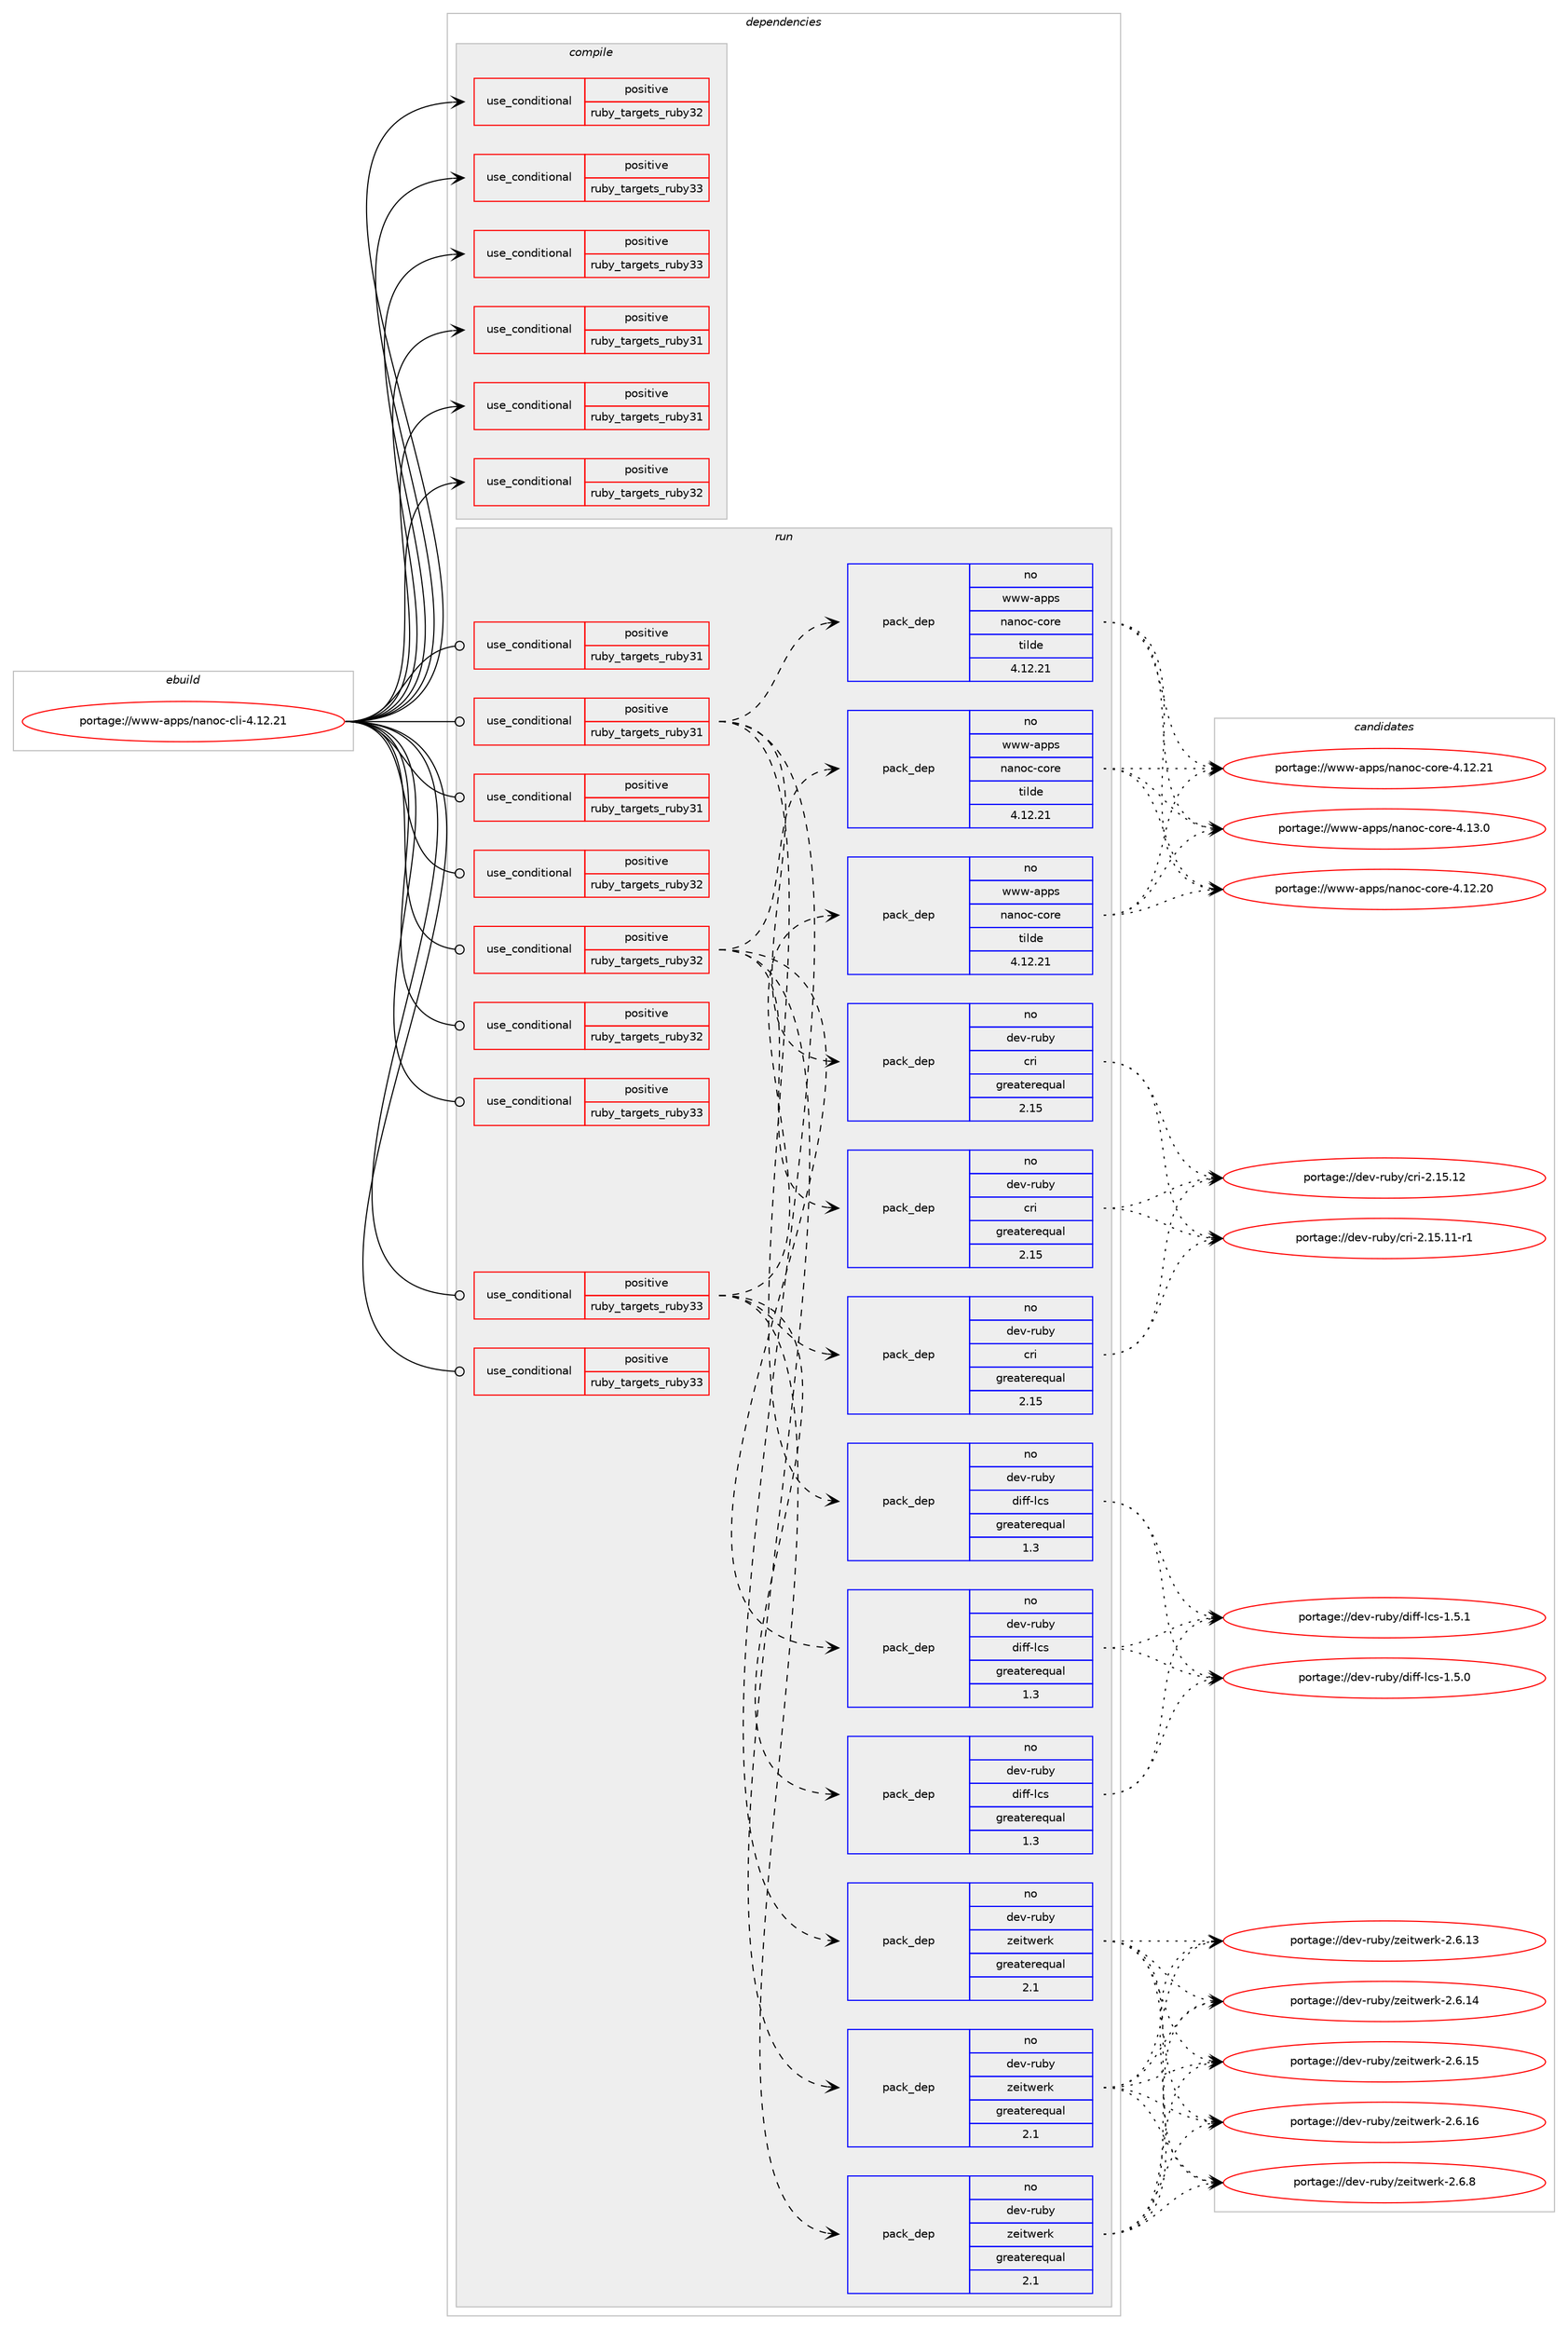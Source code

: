 digraph prolog {

# *************
# Graph options
# *************

newrank=true;
concentrate=true;
compound=true;
graph [rankdir=LR,fontname=Helvetica,fontsize=10,ranksep=1.5];#, ranksep=2.5, nodesep=0.2];
edge  [arrowhead=vee];
node  [fontname=Helvetica,fontsize=10];

# **********
# The ebuild
# **********

subgraph cluster_leftcol {
color=gray;
rank=same;
label=<<i>ebuild</i>>;
id [label="portage://www-apps/nanoc-cli-4.12.21", color=red, width=4, href="../www-apps/nanoc-cli-4.12.21.svg"];
}

# ****************
# The dependencies
# ****************

subgraph cluster_midcol {
color=gray;
label=<<i>dependencies</i>>;
subgraph cluster_compile {
fillcolor="#eeeeee";
style=filled;
label=<<i>compile</i>>;
subgraph cond116301 {
dependency224218 [label=<<TABLE BORDER="0" CELLBORDER="1" CELLSPACING="0" CELLPADDING="4"><TR><TD ROWSPAN="3" CELLPADDING="10">use_conditional</TD></TR><TR><TD>positive</TD></TR><TR><TD>ruby_targets_ruby31</TD></TR></TABLE>>, shape=none, color=red];
# *** BEGIN UNKNOWN DEPENDENCY TYPE (TODO) ***
# dependency224218 -> package_dependency(portage://www-apps/nanoc-cli-4.12.21,install,no,dev-lang,ruby,none,[,,],[slot(3.1)],[])
# *** END UNKNOWN DEPENDENCY TYPE (TODO) ***

}
id:e -> dependency224218:w [weight=20,style="solid",arrowhead="vee"];
subgraph cond116302 {
dependency224219 [label=<<TABLE BORDER="0" CELLBORDER="1" CELLSPACING="0" CELLPADDING="4"><TR><TD ROWSPAN="3" CELLPADDING="10">use_conditional</TD></TR><TR><TD>positive</TD></TR><TR><TD>ruby_targets_ruby31</TD></TR></TABLE>>, shape=none, color=red];
# *** BEGIN UNKNOWN DEPENDENCY TYPE (TODO) ***
# dependency224219 -> package_dependency(portage://www-apps/nanoc-cli-4.12.21,install,no,virtual,rubygems,none,[,,],[],[use(enable(ruby_targets_ruby31),negative)])
# *** END UNKNOWN DEPENDENCY TYPE (TODO) ***

}
id:e -> dependency224219:w [weight=20,style="solid",arrowhead="vee"];
subgraph cond116303 {
dependency224220 [label=<<TABLE BORDER="0" CELLBORDER="1" CELLSPACING="0" CELLPADDING="4"><TR><TD ROWSPAN="3" CELLPADDING="10">use_conditional</TD></TR><TR><TD>positive</TD></TR><TR><TD>ruby_targets_ruby32</TD></TR></TABLE>>, shape=none, color=red];
# *** BEGIN UNKNOWN DEPENDENCY TYPE (TODO) ***
# dependency224220 -> package_dependency(portage://www-apps/nanoc-cli-4.12.21,install,no,dev-lang,ruby,none,[,,],[slot(3.2)],[])
# *** END UNKNOWN DEPENDENCY TYPE (TODO) ***

}
id:e -> dependency224220:w [weight=20,style="solid",arrowhead="vee"];
subgraph cond116304 {
dependency224221 [label=<<TABLE BORDER="0" CELLBORDER="1" CELLSPACING="0" CELLPADDING="4"><TR><TD ROWSPAN="3" CELLPADDING="10">use_conditional</TD></TR><TR><TD>positive</TD></TR><TR><TD>ruby_targets_ruby32</TD></TR></TABLE>>, shape=none, color=red];
# *** BEGIN UNKNOWN DEPENDENCY TYPE (TODO) ***
# dependency224221 -> package_dependency(portage://www-apps/nanoc-cli-4.12.21,install,no,virtual,rubygems,none,[,,],[],[use(enable(ruby_targets_ruby32),negative)])
# *** END UNKNOWN DEPENDENCY TYPE (TODO) ***

}
id:e -> dependency224221:w [weight=20,style="solid",arrowhead="vee"];
subgraph cond116305 {
dependency224222 [label=<<TABLE BORDER="0" CELLBORDER="1" CELLSPACING="0" CELLPADDING="4"><TR><TD ROWSPAN="3" CELLPADDING="10">use_conditional</TD></TR><TR><TD>positive</TD></TR><TR><TD>ruby_targets_ruby33</TD></TR></TABLE>>, shape=none, color=red];
# *** BEGIN UNKNOWN DEPENDENCY TYPE (TODO) ***
# dependency224222 -> package_dependency(portage://www-apps/nanoc-cli-4.12.21,install,no,dev-lang,ruby,none,[,,],[slot(3.3)],[])
# *** END UNKNOWN DEPENDENCY TYPE (TODO) ***

}
id:e -> dependency224222:w [weight=20,style="solid",arrowhead="vee"];
subgraph cond116306 {
dependency224223 [label=<<TABLE BORDER="0" CELLBORDER="1" CELLSPACING="0" CELLPADDING="4"><TR><TD ROWSPAN="3" CELLPADDING="10">use_conditional</TD></TR><TR><TD>positive</TD></TR><TR><TD>ruby_targets_ruby33</TD></TR></TABLE>>, shape=none, color=red];
# *** BEGIN UNKNOWN DEPENDENCY TYPE (TODO) ***
# dependency224223 -> package_dependency(portage://www-apps/nanoc-cli-4.12.21,install,no,virtual,rubygems,none,[,,],[],[use(enable(ruby_targets_ruby33),negative)])
# *** END UNKNOWN DEPENDENCY TYPE (TODO) ***

}
id:e -> dependency224223:w [weight=20,style="solid",arrowhead="vee"];
}
subgraph cluster_compileandrun {
fillcolor="#eeeeee";
style=filled;
label=<<i>compile and run</i>>;
}
subgraph cluster_run {
fillcolor="#eeeeee";
style=filled;
label=<<i>run</i>>;
subgraph cond116307 {
dependency224224 [label=<<TABLE BORDER="0" CELLBORDER="1" CELLSPACING="0" CELLPADDING="4"><TR><TD ROWSPAN="3" CELLPADDING="10">use_conditional</TD></TR><TR><TD>positive</TD></TR><TR><TD>ruby_targets_ruby31</TD></TR></TABLE>>, shape=none, color=red];
# *** BEGIN UNKNOWN DEPENDENCY TYPE (TODO) ***
# dependency224224 -> package_dependency(portage://www-apps/nanoc-cli-4.12.21,run,no,dev-lang,ruby,none,[,,],[slot(3.1)],[])
# *** END UNKNOWN DEPENDENCY TYPE (TODO) ***

}
id:e -> dependency224224:w [weight=20,style="solid",arrowhead="odot"];
subgraph cond116308 {
dependency224225 [label=<<TABLE BORDER="0" CELLBORDER="1" CELLSPACING="0" CELLPADDING="4"><TR><TD ROWSPAN="3" CELLPADDING="10">use_conditional</TD></TR><TR><TD>positive</TD></TR><TR><TD>ruby_targets_ruby31</TD></TR></TABLE>>, shape=none, color=red];
subgraph pack104704 {
dependency224226 [label=<<TABLE BORDER="0" CELLBORDER="1" CELLSPACING="0" CELLPADDING="4" WIDTH="220"><TR><TD ROWSPAN="6" CELLPADDING="30">pack_dep</TD></TR><TR><TD WIDTH="110">no</TD></TR><TR><TD>dev-ruby</TD></TR><TR><TD>cri</TD></TR><TR><TD>greaterequal</TD></TR><TR><TD>2.15</TD></TR></TABLE>>, shape=none, color=blue];
}
dependency224225:e -> dependency224226:w [weight=20,style="dashed",arrowhead="vee"];
subgraph pack104705 {
dependency224227 [label=<<TABLE BORDER="0" CELLBORDER="1" CELLSPACING="0" CELLPADDING="4" WIDTH="220"><TR><TD ROWSPAN="6" CELLPADDING="30">pack_dep</TD></TR><TR><TD WIDTH="110">no</TD></TR><TR><TD>dev-ruby</TD></TR><TR><TD>diff-lcs</TD></TR><TR><TD>greaterequal</TD></TR><TR><TD>1.3</TD></TR></TABLE>>, shape=none, color=blue];
}
dependency224225:e -> dependency224227:w [weight=20,style="dashed",arrowhead="vee"];
subgraph pack104706 {
dependency224228 [label=<<TABLE BORDER="0" CELLBORDER="1" CELLSPACING="0" CELLPADDING="4" WIDTH="220"><TR><TD ROWSPAN="6" CELLPADDING="30">pack_dep</TD></TR><TR><TD WIDTH="110">no</TD></TR><TR><TD>www-apps</TD></TR><TR><TD>nanoc-core</TD></TR><TR><TD>tilde</TD></TR><TR><TD>4.12.21</TD></TR></TABLE>>, shape=none, color=blue];
}
dependency224225:e -> dependency224228:w [weight=20,style="dashed",arrowhead="vee"];
# *** BEGIN UNKNOWN DEPENDENCY TYPE (TODO) ***
# dependency224225 -> package_dependency(portage://www-apps/nanoc-cli-4.12.21,run,no,dev-ruby,pry,none,[,,],[],[use(enable(ruby_targets_ruby31),negative)])
# *** END UNKNOWN DEPENDENCY TYPE (TODO) ***

subgraph pack104707 {
dependency224229 [label=<<TABLE BORDER="0" CELLBORDER="1" CELLSPACING="0" CELLPADDING="4" WIDTH="220"><TR><TD ROWSPAN="6" CELLPADDING="30">pack_dep</TD></TR><TR><TD WIDTH="110">no</TD></TR><TR><TD>dev-ruby</TD></TR><TR><TD>zeitwerk</TD></TR><TR><TD>greaterequal</TD></TR><TR><TD>2.1</TD></TR></TABLE>>, shape=none, color=blue];
}
dependency224225:e -> dependency224229:w [weight=20,style="dashed",arrowhead="vee"];
}
id:e -> dependency224225:w [weight=20,style="solid",arrowhead="odot"];
subgraph cond116309 {
dependency224230 [label=<<TABLE BORDER="0" CELLBORDER="1" CELLSPACING="0" CELLPADDING="4"><TR><TD ROWSPAN="3" CELLPADDING="10">use_conditional</TD></TR><TR><TD>positive</TD></TR><TR><TD>ruby_targets_ruby31</TD></TR></TABLE>>, shape=none, color=red];
# *** BEGIN UNKNOWN DEPENDENCY TYPE (TODO) ***
# dependency224230 -> package_dependency(portage://www-apps/nanoc-cli-4.12.21,run,no,virtual,rubygems,none,[,,],[],[use(enable(ruby_targets_ruby31),negative)])
# *** END UNKNOWN DEPENDENCY TYPE (TODO) ***

}
id:e -> dependency224230:w [weight=20,style="solid",arrowhead="odot"];
subgraph cond116310 {
dependency224231 [label=<<TABLE BORDER="0" CELLBORDER="1" CELLSPACING="0" CELLPADDING="4"><TR><TD ROWSPAN="3" CELLPADDING="10">use_conditional</TD></TR><TR><TD>positive</TD></TR><TR><TD>ruby_targets_ruby32</TD></TR></TABLE>>, shape=none, color=red];
# *** BEGIN UNKNOWN DEPENDENCY TYPE (TODO) ***
# dependency224231 -> package_dependency(portage://www-apps/nanoc-cli-4.12.21,run,no,dev-lang,ruby,none,[,,],[slot(3.2)],[])
# *** END UNKNOWN DEPENDENCY TYPE (TODO) ***

}
id:e -> dependency224231:w [weight=20,style="solid",arrowhead="odot"];
subgraph cond116311 {
dependency224232 [label=<<TABLE BORDER="0" CELLBORDER="1" CELLSPACING="0" CELLPADDING="4"><TR><TD ROWSPAN="3" CELLPADDING="10">use_conditional</TD></TR><TR><TD>positive</TD></TR><TR><TD>ruby_targets_ruby32</TD></TR></TABLE>>, shape=none, color=red];
subgraph pack104708 {
dependency224233 [label=<<TABLE BORDER="0" CELLBORDER="1" CELLSPACING="0" CELLPADDING="4" WIDTH="220"><TR><TD ROWSPAN="6" CELLPADDING="30">pack_dep</TD></TR><TR><TD WIDTH="110">no</TD></TR><TR><TD>dev-ruby</TD></TR><TR><TD>cri</TD></TR><TR><TD>greaterequal</TD></TR><TR><TD>2.15</TD></TR></TABLE>>, shape=none, color=blue];
}
dependency224232:e -> dependency224233:w [weight=20,style="dashed",arrowhead="vee"];
subgraph pack104709 {
dependency224234 [label=<<TABLE BORDER="0" CELLBORDER="1" CELLSPACING="0" CELLPADDING="4" WIDTH="220"><TR><TD ROWSPAN="6" CELLPADDING="30">pack_dep</TD></TR><TR><TD WIDTH="110">no</TD></TR><TR><TD>dev-ruby</TD></TR><TR><TD>diff-lcs</TD></TR><TR><TD>greaterequal</TD></TR><TR><TD>1.3</TD></TR></TABLE>>, shape=none, color=blue];
}
dependency224232:e -> dependency224234:w [weight=20,style="dashed",arrowhead="vee"];
subgraph pack104710 {
dependency224235 [label=<<TABLE BORDER="0" CELLBORDER="1" CELLSPACING="0" CELLPADDING="4" WIDTH="220"><TR><TD ROWSPAN="6" CELLPADDING="30">pack_dep</TD></TR><TR><TD WIDTH="110">no</TD></TR><TR><TD>www-apps</TD></TR><TR><TD>nanoc-core</TD></TR><TR><TD>tilde</TD></TR><TR><TD>4.12.21</TD></TR></TABLE>>, shape=none, color=blue];
}
dependency224232:e -> dependency224235:w [weight=20,style="dashed",arrowhead="vee"];
# *** BEGIN UNKNOWN DEPENDENCY TYPE (TODO) ***
# dependency224232 -> package_dependency(portage://www-apps/nanoc-cli-4.12.21,run,no,dev-ruby,pry,none,[,,],[],[use(enable(ruby_targets_ruby32),negative)])
# *** END UNKNOWN DEPENDENCY TYPE (TODO) ***

subgraph pack104711 {
dependency224236 [label=<<TABLE BORDER="0" CELLBORDER="1" CELLSPACING="0" CELLPADDING="4" WIDTH="220"><TR><TD ROWSPAN="6" CELLPADDING="30">pack_dep</TD></TR><TR><TD WIDTH="110">no</TD></TR><TR><TD>dev-ruby</TD></TR><TR><TD>zeitwerk</TD></TR><TR><TD>greaterequal</TD></TR><TR><TD>2.1</TD></TR></TABLE>>, shape=none, color=blue];
}
dependency224232:e -> dependency224236:w [weight=20,style="dashed",arrowhead="vee"];
}
id:e -> dependency224232:w [weight=20,style="solid",arrowhead="odot"];
subgraph cond116312 {
dependency224237 [label=<<TABLE BORDER="0" CELLBORDER="1" CELLSPACING="0" CELLPADDING="4"><TR><TD ROWSPAN="3" CELLPADDING="10">use_conditional</TD></TR><TR><TD>positive</TD></TR><TR><TD>ruby_targets_ruby32</TD></TR></TABLE>>, shape=none, color=red];
# *** BEGIN UNKNOWN DEPENDENCY TYPE (TODO) ***
# dependency224237 -> package_dependency(portage://www-apps/nanoc-cli-4.12.21,run,no,virtual,rubygems,none,[,,],[],[use(enable(ruby_targets_ruby32),negative)])
# *** END UNKNOWN DEPENDENCY TYPE (TODO) ***

}
id:e -> dependency224237:w [weight=20,style="solid",arrowhead="odot"];
subgraph cond116313 {
dependency224238 [label=<<TABLE BORDER="0" CELLBORDER="1" CELLSPACING="0" CELLPADDING="4"><TR><TD ROWSPAN="3" CELLPADDING="10">use_conditional</TD></TR><TR><TD>positive</TD></TR><TR><TD>ruby_targets_ruby33</TD></TR></TABLE>>, shape=none, color=red];
# *** BEGIN UNKNOWN DEPENDENCY TYPE (TODO) ***
# dependency224238 -> package_dependency(portage://www-apps/nanoc-cli-4.12.21,run,no,dev-lang,ruby,none,[,,],[slot(3.3)],[])
# *** END UNKNOWN DEPENDENCY TYPE (TODO) ***

}
id:e -> dependency224238:w [weight=20,style="solid",arrowhead="odot"];
subgraph cond116314 {
dependency224239 [label=<<TABLE BORDER="0" CELLBORDER="1" CELLSPACING="0" CELLPADDING="4"><TR><TD ROWSPAN="3" CELLPADDING="10">use_conditional</TD></TR><TR><TD>positive</TD></TR><TR><TD>ruby_targets_ruby33</TD></TR></TABLE>>, shape=none, color=red];
subgraph pack104712 {
dependency224240 [label=<<TABLE BORDER="0" CELLBORDER="1" CELLSPACING="0" CELLPADDING="4" WIDTH="220"><TR><TD ROWSPAN="6" CELLPADDING="30">pack_dep</TD></TR><TR><TD WIDTH="110">no</TD></TR><TR><TD>dev-ruby</TD></TR><TR><TD>cri</TD></TR><TR><TD>greaterequal</TD></TR><TR><TD>2.15</TD></TR></TABLE>>, shape=none, color=blue];
}
dependency224239:e -> dependency224240:w [weight=20,style="dashed",arrowhead="vee"];
subgraph pack104713 {
dependency224241 [label=<<TABLE BORDER="0" CELLBORDER="1" CELLSPACING="0" CELLPADDING="4" WIDTH="220"><TR><TD ROWSPAN="6" CELLPADDING="30">pack_dep</TD></TR><TR><TD WIDTH="110">no</TD></TR><TR><TD>dev-ruby</TD></TR><TR><TD>diff-lcs</TD></TR><TR><TD>greaterequal</TD></TR><TR><TD>1.3</TD></TR></TABLE>>, shape=none, color=blue];
}
dependency224239:e -> dependency224241:w [weight=20,style="dashed",arrowhead="vee"];
subgraph pack104714 {
dependency224242 [label=<<TABLE BORDER="0" CELLBORDER="1" CELLSPACING="0" CELLPADDING="4" WIDTH="220"><TR><TD ROWSPAN="6" CELLPADDING="30">pack_dep</TD></TR><TR><TD WIDTH="110">no</TD></TR><TR><TD>www-apps</TD></TR><TR><TD>nanoc-core</TD></TR><TR><TD>tilde</TD></TR><TR><TD>4.12.21</TD></TR></TABLE>>, shape=none, color=blue];
}
dependency224239:e -> dependency224242:w [weight=20,style="dashed",arrowhead="vee"];
# *** BEGIN UNKNOWN DEPENDENCY TYPE (TODO) ***
# dependency224239 -> package_dependency(portage://www-apps/nanoc-cli-4.12.21,run,no,dev-ruby,pry,none,[,,],[],[use(enable(ruby_targets_ruby33),negative)])
# *** END UNKNOWN DEPENDENCY TYPE (TODO) ***

subgraph pack104715 {
dependency224243 [label=<<TABLE BORDER="0" CELLBORDER="1" CELLSPACING="0" CELLPADDING="4" WIDTH="220"><TR><TD ROWSPAN="6" CELLPADDING="30">pack_dep</TD></TR><TR><TD WIDTH="110">no</TD></TR><TR><TD>dev-ruby</TD></TR><TR><TD>zeitwerk</TD></TR><TR><TD>greaterequal</TD></TR><TR><TD>2.1</TD></TR></TABLE>>, shape=none, color=blue];
}
dependency224239:e -> dependency224243:w [weight=20,style="dashed",arrowhead="vee"];
}
id:e -> dependency224239:w [weight=20,style="solid",arrowhead="odot"];
subgraph cond116315 {
dependency224244 [label=<<TABLE BORDER="0" CELLBORDER="1" CELLSPACING="0" CELLPADDING="4"><TR><TD ROWSPAN="3" CELLPADDING="10">use_conditional</TD></TR><TR><TD>positive</TD></TR><TR><TD>ruby_targets_ruby33</TD></TR></TABLE>>, shape=none, color=red];
# *** BEGIN UNKNOWN DEPENDENCY TYPE (TODO) ***
# dependency224244 -> package_dependency(portage://www-apps/nanoc-cli-4.12.21,run,no,virtual,rubygems,none,[,,],[],[use(enable(ruby_targets_ruby33),negative)])
# *** END UNKNOWN DEPENDENCY TYPE (TODO) ***

}
id:e -> dependency224244:w [weight=20,style="solid",arrowhead="odot"];
}
}

# **************
# The candidates
# **************

subgraph cluster_choices {
rank=same;
color=gray;
label=<<i>candidates</i>>;

subgraph choice104704 {
color=black;
nodesep=1;
choice1001011184511411798121479911410545504649534649494511449 [label="portage://dev-ruby/cri-2.15.11-r1", color=red, width=4,href="../dev-ruby/cri-2.15.11-r1.svg"];
choice100101118451141179812147991141054550464953464950 [label="portage://dev-ruby/cri-2.15.12", color=red, width=4,href="../dev-ruby/cri-2.15.12.svg"];
dependency224226:e -> choice1001011184511411798121479911410545504649534649494511449:w [style=dotted,weight="100"];
dependency224226:e -> choice100101118451141179812147991141054550464953464950:w [style=dotted,weight="100"];
}
subgraph choice104705 {
color=black;
nodesep=1;
choice1001011184511411798121471001051021024510899115454946534648 [label="portage://dev-ruby/diff-lcs-1.5.0", color=red, width=4,href="../dev-ruby/diff-lcs-1.5.0.svg"];
choice1001011184511411798121471001051021024510899115454946534649 [label="portage://dev-ruby/diff-lcs-1.5.1", color=red, width=4,href="../dev-ruby/diff-lcs-1.5.1.svg"];
dependency224227:e -> choice1001011184511411798121471001051021024510899115454946534648:w [style=dotted,weight="100"];
dependency224227:e -> choice1001011184511411798121471001051021024510899115454946534649:w [style=dotted,weight="100"];
}
subgraph choice104706 {
color=black;
nodesep=1;
choice119119119459711211211547110971101119945991111141014552464950465048 [label="portage://www-apps/nanoc-core-4.12.20", color=red, width=4,href="../www-apps/nanoc-core-4.12.20.svg"];
choice119119119459711211211547110971101119945991111141014552464950465049 [label="portage://www-apps/nanoc-core-4.12.21", color=red, width=4,href="../www-apps/nanoc-core-4.12.21.svg"];
choice1191191194597112112115471109711011199459911111410145524649514648 [label="portage://www-apps/nanoc-core-4.13.0", color=red, width=4,href="../www-apps/nanoc-core-4.13.0.svg"];
dependency224228:e -> choice119119119459711211211547110971101119945991111141014552464950465048:w [style=dotted,weight="100"];
dependency224228:e -> choice119119119459711211211547110971101119945991111141014552464950465049:w [style=dotted,weight="100"];
dependency224228:e -> choice1191191194597112112115471109711011199459911111410145524649514648:w [style=dotted,weight="100"];
}
subgraph choice104707 {
color=black;
nodesep=1;
choice10010111845114117981214712210110511611910111410745504654464951 [label="portage://dev-ruby/zeitwerk-2.6.13", color=red, width=4,href="../dev-ruby/zeitwerk-2.6.13.svg"];
choice10010111845114117981214712210110511611910111410745504654464952 [label="portage://dev-ruby/zeitwerk-2.6.14", color=red, width=4,href="../dev-ruby/zeitwerk-2.6.14.svg"];
choice10010111845114117981214712210110511611910111410745504654464953 [label="portage://dev-ruby/zeitwerk-2.6.15", color=red, width=4,href="../dev-ruby/zeitwerk-2.6.15.svg"];
choice10010111845114117981214712210110511611910111410745504654464954 [label="portage://dev-ruby/zeitwerk-2.6.16", color=red, width=4,href="../dev-ruby/zeitwerk-2.6.16.svg"];
choice100101118451141179812147122101105116119101114107455046544656 [label="portage://dev-ruby/zeitwerk-2.6.8", color=red, width=4,href="../dev-ruby/zeitwerk-2.6.8.svg"];
dependency224229:e -> choice10010111845114117981214712210110511611910111410745504654464951:w [style=dotted,weight="100"];
dependency224229:e -> choice10010111845114117981214712210110511611910111410745504654464952:w [style=dotted,weight="100"];
dependency224229:e -> choice10010111845114117981214712210110511611910111410745504654464953:w [style=dotted,weight="100"];
dependency224229:e -> choice10010111845114117981214712210110511611910111410745504654464954:w [style=dotted,weight="100"];
dependency224229:e -> choice100101118451141179812147122101105116119101114107455046544656:w [style=dotted,weight="100"];
}
subgraph choice104708 {
color=black;
nodesep=1;
choice1001011184511411798121479911410545504649534649494511449 [label="portage://dev-ruby/cri-2.15.11-r1", color=red, width=4,href="../dev-ruby/cri-2.15.11-r1.svg"];
choice100101118451141179812147991141054550464953464950 [label="portage://dev-ruby/cri-2.15.12", color=red, width=4,href="../dev-ruby/cri-2.15.12.svg"];
dependency224233:e -> choice1001011184511411798121479911410545504649534649494511449:w [style=dotted,weight="100"];
dependency224233:e -> choice100101118451141179812147991141054550464953464950:w [style=dotted,weight="100"];
}
subgraph choice104709 {
color=black;
nodesep=1;
choice1001011184511411798121471001051021024510899115454946534648 [label="portage://dev-ruby/diff-lcs-1.5.0", color=red, width=4,href="../dev-ruby/diff-lcs-1.5.0.svg"];
choice1001011184511411798121471001051021024510899115454946534649 [label="portage://dev-ruby/diff-lcs-1.5.1", color=red, width=4,href="../dev-ruby/diff-lcs-1.5.1.svg"];
dependency224234:e -> choice1001011184511411798121471001051021024510899115454946534648:w [style=dotted,weight="100"];
dependency224234:e -> choice1001011184511411798121471001051021024510899115454946534649:w [style=dotted,weight="100"];
}
subgraph choice104710 {
color=black;
nodesep=1;
choice119119119459711211211547110971101119945991111141014552464950465048 [label="portage://www-apps/nanoc-core-4.12.20", color=red, width=4,href="../www-apps/nanoc-core-4.12.20.svg"];
choice119119119459711211211547110971101119945991111141014552464950465049 [label="portage://www-apps/nanoc-core-4.12.21", color=red, width=4,href="../www-apps/nanoc-core-4.12.21.svg"];
choice1191191194597112112115471109711011199459911111410145524649514648 [label="portage://www-apps/nanoc-core-4.13.0", color=red, width=4,href="../www-apps/nanoc-core-4.13.0.svg"];
dependency224235:e -> choice119119119459711211211547110971101119945991111141014552464950465048:w [style=dotted,weight="100"];
dependency224235:e -> choice119119119459711211211547110971101119945991111141014552464950465049:w [style=dotted,weight="100"];
dependency224235:e -> choice1191191194597112112115471109711011199459911111410145524649514648:w [style=dotted,weight="100"];
}
subgraph choice104711 {
color=black;
nodesep=1;
choice10010111845114117981214712210110511611910111410745504654464951 [label="portage://dev-ruby/zeitwerk-2.6.13", color=red, width=4,href="../dev-ruby/zeitwerk-2.6.13.svg"];
choice10010111845114117981214712210110511611910111410745504654464952 [label="portage://dev-ruby/zeitwerk-2.6.14", color=red, width=4,href="../dev-ruby/zeitwerk-2.6.14.svg"];
choice10010111845114117981214712210110511611910111410745504654464953 [label="portage://dev-ruby/zeitwerk-2.6.15", color=red, width=4,href="../dev-ruby/zeitwerk-2.6.15.svg"];
choice10010111845114117981214712210110511611910111410745504654464954 [label="portage://dev-ruby/zeitwerk-2.6.16", color=red, width=4,href="../dev-ruby/zeitwerk-2.6.16.svg"];
choice100101118451141179812147122101105116119101114107455046544656 [label="portage://dev-ruby/zeitwerk-2.6.8", color=red, width=4,href="../dev-ruby/zeitwerk-2.6.8.svg"];
dependency224236:e -> choice10010111845114117981214712210110511611910111410745504654464951:w [style=dotted,weight="100"];
dependency224236:e -> choice10010111845114117981214712210110511611910111410745504654464952:w [style=dotted,weight="100"];
dependency224236:e -> choice10010111845114117981214712210110511611910111410745504654464953:w [style=dotted,weight="100"];
dependency224236:e -> choice10010111845114117981214712210110511611910111410745504654464954:w [style=dotted,weight="100"];
dependency224236:e -> choice100101118451141179812147122101105116119101114107455046544656:w [style=dotted,weight="100"];
}
subgraph choice104712 {
color=black;
nodesep=1;
choice1001011184511411798121479911410545504649534649494511449 [label="portage://dev-ruby/cri-2.15.11-r1", color=red, width=4,href="../dev-ruby/cri-2.15.11-r1.svg"];
choice100101118451141179812147991141054550464953464950 [label="portage://dev-ruby/cri-2.15.12", color=red, width=4,href="../dev-ruby/cri-2.15.12.svg"];
dependency224240:e -> choice1001011184511411798121479911410545504649534649494511449:w [style=dotted,weight="100"];
dependency224240:e -> choice100101118451141179812147991141054550464953464950:w [style=dotted,weight="100"];
}
subgraph choice104713 {
color=black;
nodesep=1;
choice1001011184511411798121471001051021024510899115454946534648 [label="portage://dev-ruby/diff-lcs-1.5.0", color=red, width=4,href="../dev-ruby/diff-lcs-1.5.0.svg"];
choice1001011184511411798121471001051021024510899115454946534649 [label="portage://dev-ruby/diff-lcs-1.5.1", color=red, width=4,href="../dev-ruby/diff-lcs-1.5.1.svg"];
dependency224241:e -> choice1001011184511411798121471001051021024510899115454946534648:w [style=dotted,weight="100"];
dependency224241:e -> choice1001011184511411798121471001051021024510899115454946534649:w [style=dotted,weight="100"];
}
subgraph choice104714 {
color=black;
nodesep=1;
choice119119119459711211211547110971101119945991111141014552464950465048 [label="portage://www-apps/nanoc-core-4.12.20", color=red, width=4,href="../www-apps/nanoc-core-4.12.20.svg"];
choice119119119459711211211547110971101119945991111141014552464950465049 [label="portage://www-apps/nanoc-core-4.12.21", color=red, width=4,href="../www-apps/nanoc-core-4.12.21.svg"];
choice1191191194597112112115471109711011199459911111410145524649514648 [label="portage://www-apps/nanoc-core-4.13.0", color=red, width=4,href="../www-apps/nanoc-core-4.13.0.svg"];
dependency224242:e -> choice119119119459711211211547110971101119945991111141014552464950465048:w [style=dotted,weight="100"];
dependency224242:e -> choice119119119459711211211547110971101119945991111141014552464950465049:w [style=dotted,weight="100"];
dependency224242:e -> choice1191191194597112112115471109711011199459911111410145524649514648:w [style=dotted,weight="100"];
}
subgraph choice104715 {
color=black;
nodesep=1;
choice10010111845114117981214712210110511611910111410745504654464951 [label="portage://dev-ruby/zeitwerk-2.6.13", color=red, width=4,href="../dev-ruby/zeitwerk-2.6.13.svg"];
choice10010111845114117981214712210110511611910111410745504654464952 [label="portage://dev-ruby/zeitwerk-2.6.14", color=red, width=4,href="../dev-ruby/zeitwerk-2.6.14.svg"];
choice10010111845114117981214712210110511611910111410745504654464953 [label="portage://dev-ruby/zeitwerk-2.6.15", color=red, width=4,href="../dev-ruby/zeitwerk-2.6.15.svg"];
choice10010111845114117981214712210110511611910111410745504654464954 [label="portage://dev-ruby/zeitwerk-2.6.16", color=red, width=4,href="../dev-ruby/zeitwerk-2.6.16.svg"];
choice100101118451141179812147122101105116119101114107455046544656 [label="portage://dev-ruby/zeitwerk-2.6.8", color=red, width=4,href="../dev-ruby/zeitwerk-2.6.8.svg"];
dependency224243:e -> choice10010111845114117981214712210110511611910111410745504654464951:w [style=dotted,weight="100"];
dependency224243:e -> choice10010111845114117981214712210110511611910111410745504654464952:w [style=dotted,weight="100"];
dependency224243:e -> choice10010111845114117981214712210110511611910111410745504654464953:w [style=dotted,weight="100"];
dependency224243:e -> choice10010111845114117981214712210110511611910111410745504654464954:w [style=dotted,weight="100"];
dependency224243:e -> choice100101118451141179812147122101105116119101114107455046544656:w [style=dotted,weight="100"];
}
}

}

